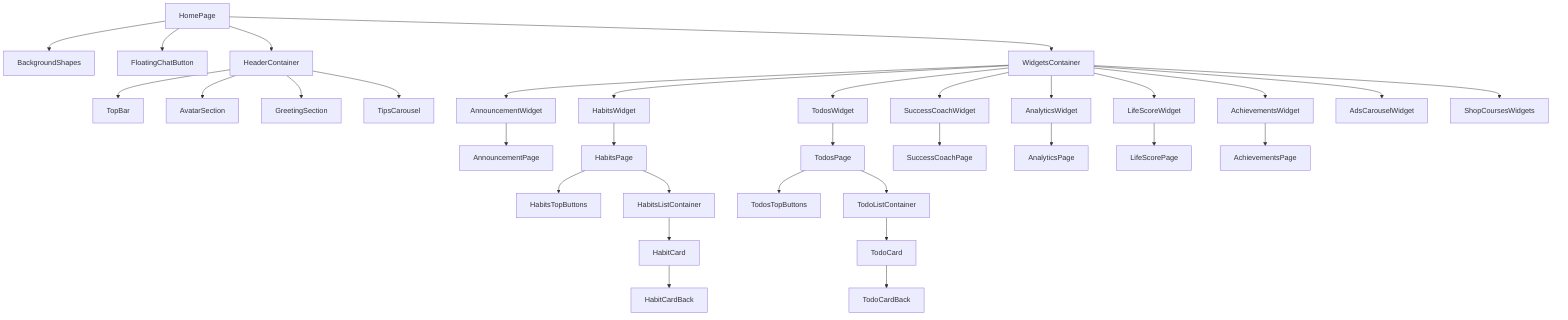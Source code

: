 flowchart TD
    HomePage["HomePage"]
    BackgroundShapes["BackgroundShapes"]
    FloatingChatButton["FloatingChatButton"]
    HeaderContainer["HeaderContainer"]
    TopBar["TopBar"]
    AvatarSection["AvatarSection"]
    GreetingSection["GreetingSection"]
    TipsCarousel["TipsCarousel"]
    WidgetsContainer["WidgetsContainer"]

    AnnouncementWidget["AnnouncementWidget"]
    AnnouncementPage["AnnouncementPage"]

    HabitsWidget["HabitsWidget"]
    HabitsPage["HabitsPage"]
    HabitsTopButtons["HabitsTopButtons"]
    HabitsListContainer["HabitsListContainer"]
    HabitCard["HabitCard"]
    HabitCardBack["HabitCardBack"]

    TodosWidget["TodosWidget"]
    TodosPage["TodosPage"]
    TodosTopButtons["TodosTopButtons"]
    TodoListContainer["TodoListContainer"]
    TodoCard["TodoCard"]
    TodoCardBack["TodoCardBack"]

    SuccessCoachWidget["SuccessCoachWidget"]
    SuccessCoachPage["SuccessCoachPage"]

    AnalyticsWidget["AnalyticsWidget"]
    AnalyticsPage["AnalyticsPage"]

    LifeScoreWidget["LifeScoreWidget"]
    LifeScorePage["LifeScorePage"]

    AchievementsWidget["AchievementsWidget"]
    AchievementsPage["AchievementsPage"]

    AdsCarouselWidget["AdsCarouselWidget"]
    ShopCoursesWidgets["ShopCoursesWidgets"]

    HomePage --> BackgroundShapes
    HomePage --> FloatingChatButton
    HomePage --> HeaderContainer
    HomePage --> WidgetsContainer

    HeaderContainer --> TopBar
    HeaderContainer --> AvatarSection
    HeaderContainer --> GreetingSection
    HeaderContainer --> TipsCarousel

    WidgetsContainer --> AnnouncementWidget
    WidgetsContainer --> HabitsWidget
    WidgetsContainer --> TodosWidget
    WidgetsContainer --> SuccessCoachWidget
    WidgetsContainer --> AnalyticsWidget
    WidgetsContainer --> LifeScoreWidget
    WidgetsContainer --> AchievementsWidget
    WidgetsContainer --> AdsCarouselWidget
    WidgetsContainer --> ShopCoursesWidgets

    AnnouncementWidget --> AnnouncementPage

    HabitsWidget --> HabitsPage
    HabitsPage --> HabitsTopButtons
    HabitsPage --> HabitsListContainer
    HabitsListContainer --> HabitCard
    HabitCard --> HabitCardBack

    TodosWidget --> TodosPage
    TodosPage --> TodosTopButtons
    TodosPage --> TodoListContainer
    TodoListContainer --> TodoCard
    TodoCard --> TodoCardBack

    SuccessCoachWidget --> SuccessCoachPage
    AnalyticsWidget --> AnalyticsPage
    LifeScoreWidget --> LifeScorePage
    AchievementsWidget --> AchievementsPage
